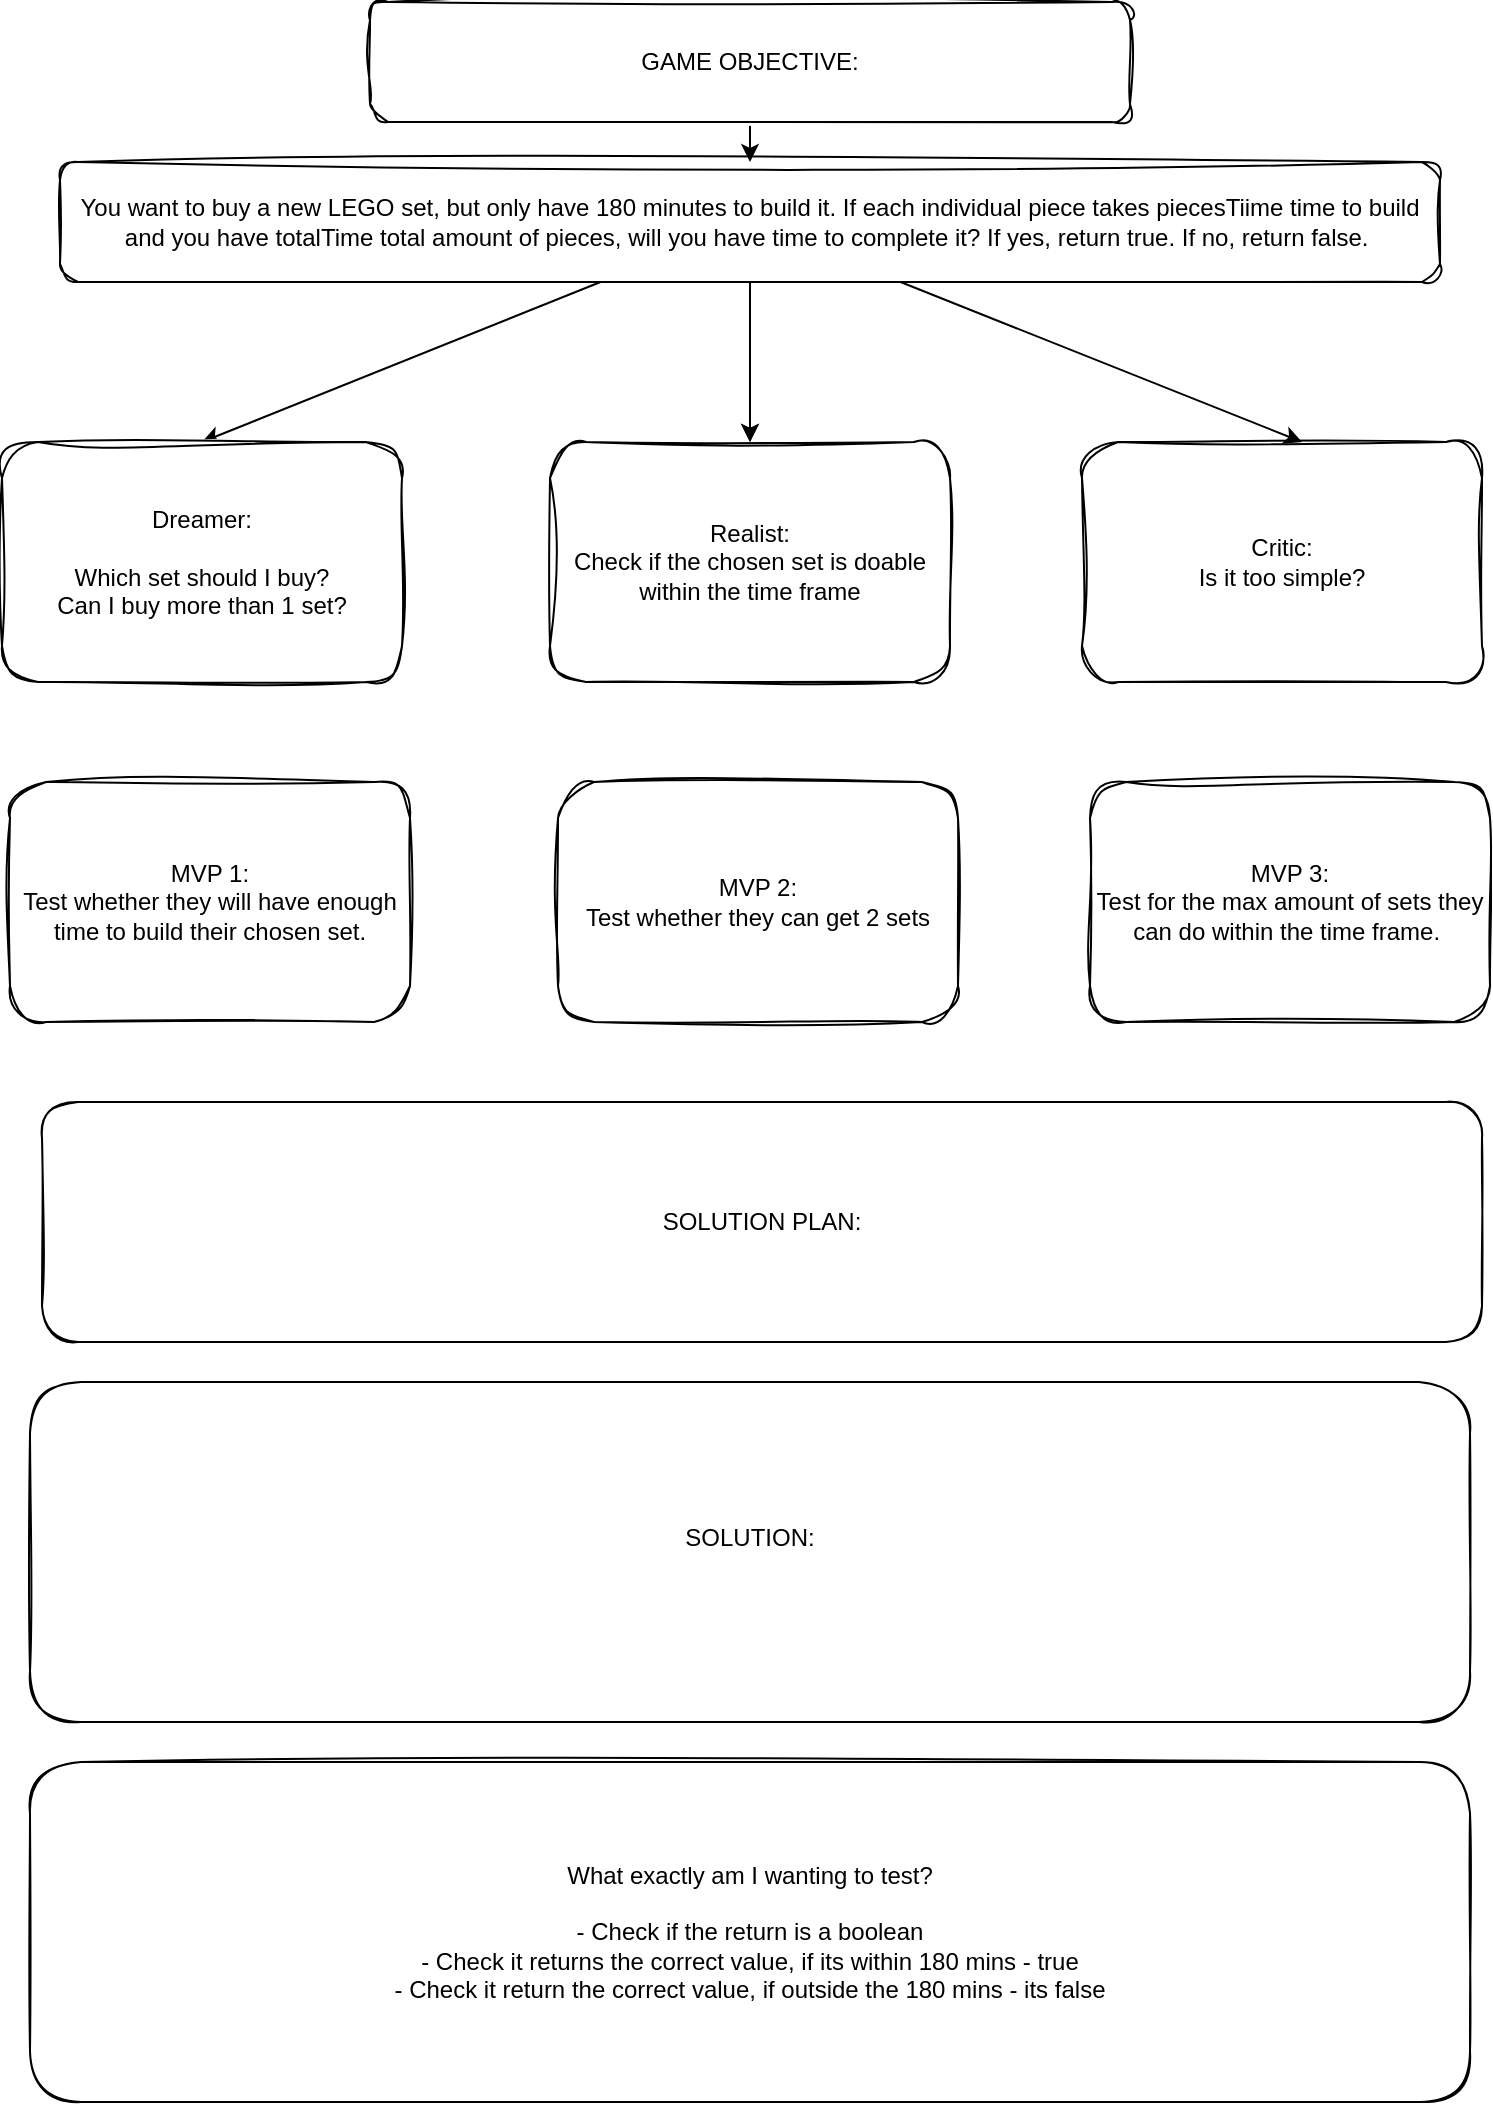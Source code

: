 <mxfile>
    <diagram id="up-TA_BCbGejoNkFNgTC" name="Page-1">
        <mxGraphModel dx="1130" dy="673" grid="1" gridSize="10" guides="1" tooltips="1" connect="1" arrows="1" fold="1" page="1" pageScale="1" pageWidth="827" pageHeight="1169" math="0" shadow="0">
            <root>
                <mxCell id="0"/>
                <mxCell id="1" parent="0"/>
                <mxCell id="5" value="" style="edgeStyle=none;html=1;" edge="1" parent="1" source="2" target="4">
                    <mxGeometry relative="1" as="geometry"/>
                </mxCell>
                <mxCell id="2" value="GAME OBJECTIVE:&lt;br&gt;" style="rounded=1;whiteSpace=wrap;html=1;sketch=1;curveFitting=1;jiggle=2;" vertex="1" parent="1">
                    <mxGeometry x="224" y="20" width="380" height="60" as="geometry"/>
                </mxCell>
                <mxCell id="7" value="" style="edgeStyle=none;html=1;entryX=0.5;entryY=0;entryDx=0;entryDy=0;" edge="1" parent="1" source="4" target="6">
                    <mxGeometry relative="1" as="geometry"/>
                </mxCell>
                <mxCell id="9" style="edgeStyle=none;html=1;" edge="1" parent="1" source="4" target="8">
                    <mxGeometry relative="1" as="geometry"/>
                </mxCell>
                <mxCell id="10" value="" style="edgeStyle=none;html=1;" edge="1" parent="1" source="4" target="8">
                    <mxGeometry relative="1" as="geometry"/>
                </mxCell>
                <mxCell id="12" style="edgeStyle=none;html=1;entryX=0.55;entryY=0;entryDx=0;entryDy=0;entryPerimeter=0;" edge="1" parent="1" source="4" target="11">
                    <mxGeometry relative="1" as="geometry"/>
                </mxCell>
                <mxCell id="4" value="You want to buy a new LEGO set, but only have 180 minutes to build it. If each individual piece takes piecesTiime time to build and you have totalTime total amount of pieces, will you have time to complete it? If yes, return true. If no, return false.&amp;nbsp;" style="whiteSpace=wrap;html=1;rounded=1;sketch=1;curveFitting=1;jiggle=2;" vertex="1" parent="1">
                    <mxGeometry x="69" y="100" width="690" height="60" as="geometry"/>
                </mxCell>
                <mxCell id="6" value="Dreamer:&lt;br&gt;&lt;br&gt;Which set should I buy?&lt;br&gt;Can I buy more than 1 set?" style="whiteSpace=wrap;html=1;rounded=1;sketch=1;curveFitting=1;jiggle=2;" vertex="1" parent="1">
                    <mxGeometry x="40" y="240" width="200" height="120" as="geometry"/>
                </mxCell>
                <mxCell id="8" value="Realist:&lt;br&gt;Check if the chosen set is doable within the time frame" style="whiteSpace=wrap;html=1;rounded=1;sketch=1;curveFitting=1;jiggle=2;" vertex="1" parent="1">
                    <mxGeometry x="314" y="240" width="200" height="120" as="geometry"/>
                </mxCell>
                <mxCell id="11" value="Critic:&lt;br&gt;Is it too simple?" style="whiteSpace=wrap;html=1;rounded=1;sketch=1;curveFitting=1;jiggle=2;" vertex="1" parent="1">
                    <mxGeometry x="580" y="240" width="200" height="120" as="geometry"/>
                </mxCell>
                <mxCell id="13" value="MVP 1:&lt;br&gt;Test whether they will have enough time to build their chosen set." style="whiteSpace=wrap;html=1;rounded=1;sketch=1;curveFitting=1;jiggle=2;" vertex="1" parent="1">
                    <mxGeometry x="44" y="410" width="200" height="120" as="geometry"/>
                </mxCell>
                <mxCell id="14" value="MVP 2:&lt;br&gt;Test whether they can get 2 sets" style="whiteSpace=wrap;html=1;rounded=1;sketch=1;curveFitting=1;jiggle=2;" vertex="1" parent="1">
                    <mxGeometry x="318" y="410" width="200" height="120" as="geometry"/>
                </mxCell>
                <mxCell id="15" value="MVP 3:&lt;br&gt;Test for the max amount of sets they can do within the time frame.&amp;nbsp;" style="whiteSpace=wrap;html=1;rounded=1;sketch=1;curveFitting=1;jiggle=2;" vertex="1" parent="1">
                    <mxGeometry x="584" y="410" width="200" height="120" as="geometry"/>
                </mxCell>
                <mxCell id="16" value="SOLUTION PLAN:&lt;br&gt;" style="rounded=1;whiteSpace=wrap;html=1;sketch=1;" vertex="1" parent="1">
                    <mxGeometry x="60" y="570" width="720" height="120" as="geometry"/>
                </mxCell>
                <mxCell id="17" value="SOLUTION:&lt;br&gt;&lt;br&gt;" style="rounded=1;whiteSpace=wrap;html=1;sketch=1;" vertex="1" parent="1">
                    <mxGeometry x="54" y="710" width="720" height="170" as="geometry"/>
                </mxCell>
                <mxCell id="18" value="What exactly am I wanting to test?&lt;br&gt;&lt;br&gt;- Check if the return is a boolean&lt;br&gt;- Check it returns the correct value, if its within 180 mins - true&lt;br&gt;- Check it return the correct value, if outside the 180 mins - its false" style="rounded=1;whiteSpace=wrap;html=1;sketch=1;" vertex="1" parent="1">
                    <mxGeometry x="54" y="900" width="720" height="170" as="geometry"/>
                </mxCell>
            </root>
        </mxGraphModel>
    </diagram>
</mxfile>